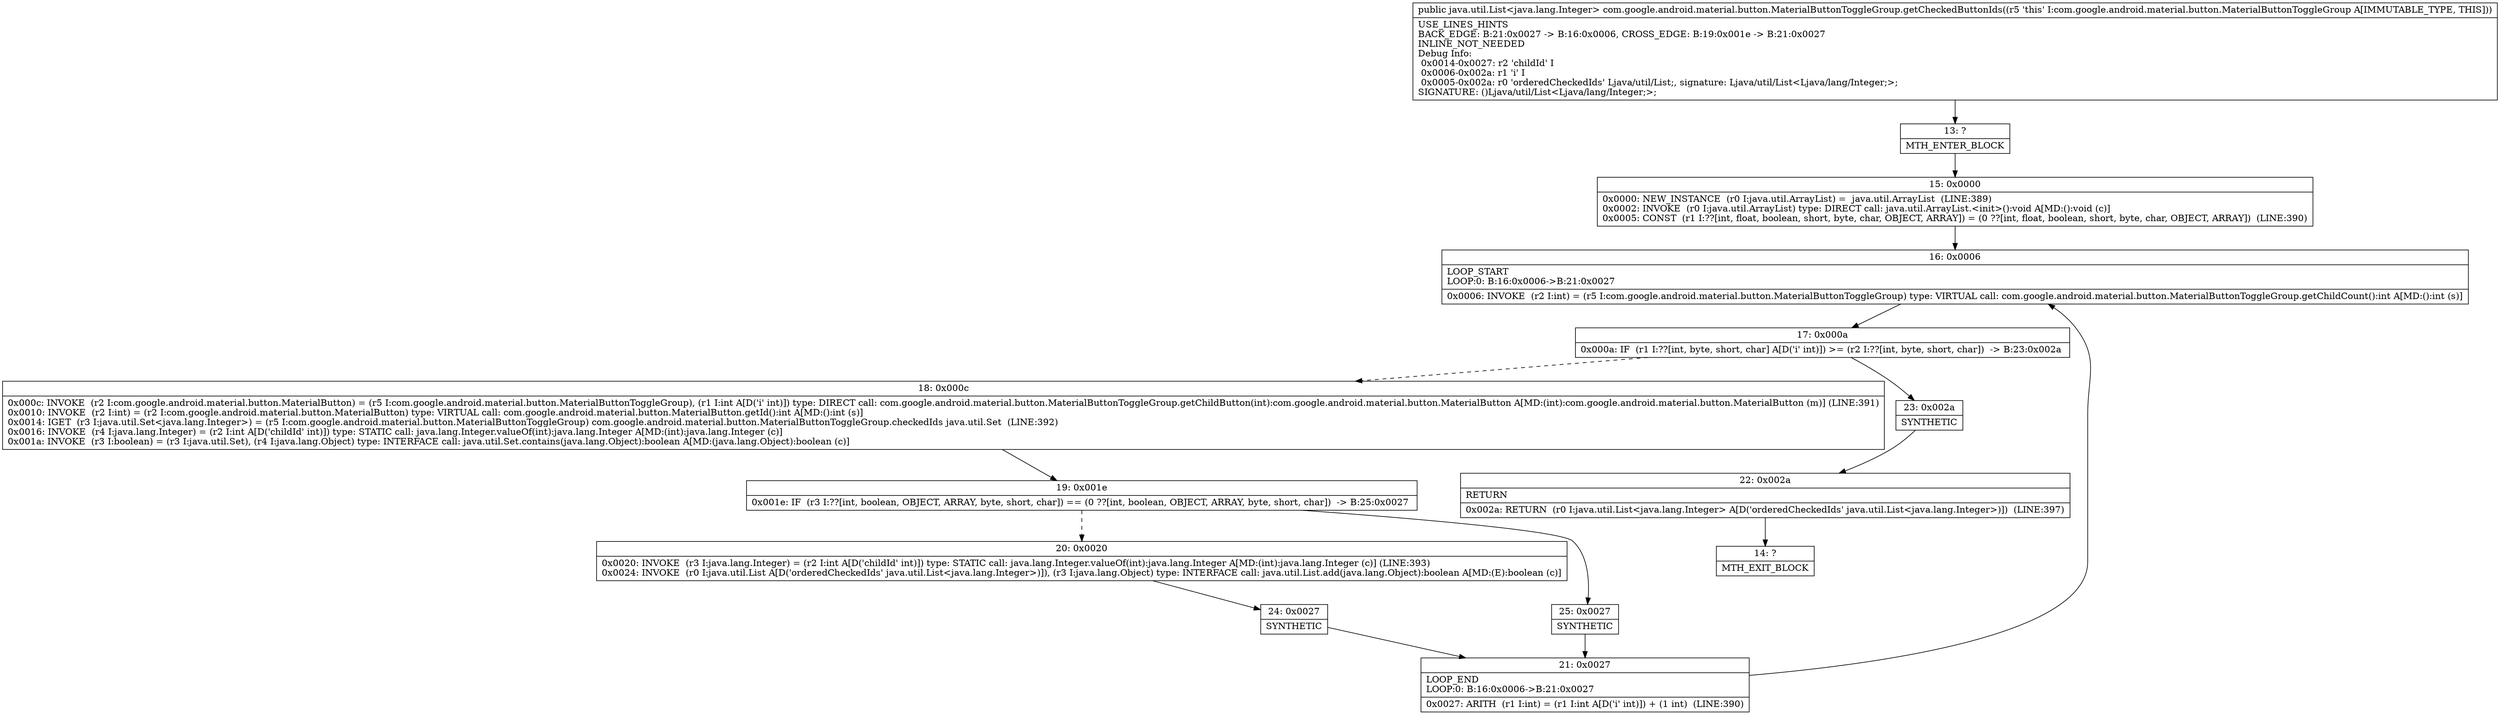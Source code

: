 digraph "CFG forcom.google.android.material.button.MaterialButtonToggleGroup.getCheckedButtonIds()Ljava\/util\/List;" {
Node_13 [shape=record,label="{13\:\ ?|MTH_ENTER_BLOCK\l}"];
Node_15 [shape=record,label="{15\:\ 0x0000|0x0000: NEW_INSTANCE  (r0 I:java.util.ArrayList) =  java.util.ArrayList  (LINE:389)\l0x0002: INVOKE  (r0 I:java.util.ArrayList) type: DIRECT call: java.util.ArrayList.\<init\>():void A[MD:():void (c)]\l0x0005: CONST  (r1 I:??[int, float, boolean, short, byte, char, OBJECT, ARRAY]) = (0 ??[int, float, boolean, short, byte, char, OBJECT, ARRAY])  (LINE:390)\l}"];
Node_16 [shape=record,label="{16\:\ 0x0006|LOOP_START\lLOOP:0: B:16:0x0006\-\>B:21:0x0027\l|0x0006: INVOKE  (r2 I:int) = (r5 I:com.google.android.material.button.MaterialButtonToggleGroup) type: VIRTUAL call: com.google.android.material.button.MaterialButtonToggleGroup.getChildCount():int A[MD:():int (s)]\l}"];
Node_17 [shape=record,label="{17\:\ 0x000a|0x000a: IF  (r1 I:??[int, byte, short, char] A[D('i' int)]) \>= (r2 I:??[int, byte, short, char])  \-\> B:23:0x002a \l}"];
Node_18 [shape=record,label="{18\:\ 0x000c|0x000c: INVOKE  (r2 I:com.google.android.material.button.MaterialButton) = (r5 I:com.google.android.material.button.MaterialButtonToggleGroup), (r1 I:int A[D('i' int)]) type: DIRECT call: com.google.android.material.button.MaterialButtonToggleGroup.getChildButton(int):com.google.android.material.button.MaterialButton A[MD:(int):com.google.android.material.button.MaterialButton (m)] (LINE:391)\l0x0010: INVOKE  (r2 I:int) = (r2 I:com.google.android.material.button.MaterialButton) type: VIRTUAL call: com.google.android.material.button.MaterialButton.getId():int A[MD:():int (s)]\l0x0014: IGET  (r3 I:java.util.Set\<java.lang.Integer\>) = (r5 I:com.google.android.material.button.MaterialButtonToggleGroup) com.google.android.material.button.MaterialButtonToggleGroup.checkedIds java.util.Set  (LINE:392)\l0x0016: INVOKE  (r4 I:java.lang.Integer) = (r2 I:int A[D('childId' int)]) type: STATIC call: java.lang.Integer.valueOf(int):java.lang.Integer A[MD:(int):java.lang.Integer (c)]\l0x001a: INVOKE  (r3 I:boolean) = (r3 I:java.util.Set), (r4 I:java.lang.Object) type: INTERFACE call: java.util.Set.contains(java.lang.Object):boolean A[MD:(java.lang.Object):boolean (c)]\l}"];
Node_19 [shape=record,label="{19\:\ 0x001e|0x001e: IF  (r3 I:??[int, boolean, OBJECT, ARRAY, byte, short, char]) == (0 ??[int, boolean, OBJECT, ARRAY, byte, short, char])  \-\> B:25:0x0027 \l}"];
Node_20 [shape=record,label="{20\:\ 0x0020|0x0020: INVOKE  (r3 I:java.lang.Integer) = (r2 I:int A[D('childId' int)]) type: STATIC call: java.lang.Integer.valueOf(int):java.lang.Integer A[MD:(int):java.lang.Integer (c)] (LINE:393)\l0x0024: INVOKE  (r0 I:java.util.List A[D('orderedCheckedIds' java.util.List\<java.lang.Integer\>)]), (r3 I:java.lang.Object) type: INTERFACE call: java.util.List.add(java.lang.Object):boolean A[MD:(E):boolean (c)]\l}"];
Node_24 [shape=record,label="{24\:\ 0x0027|SYNTHETIC\l}"];
Node_21 [shape=record,label="{21\:\ 0x0027|LOOP_END\lLOOP:0: B:16:0x0006\-\>B:21:0x0027\l|0x0027: ARITH  (r1 I:int) = (r1 I:int A[D('i' int)]) + (1 int)  (LINE:390)\l}"];
Node_25 [shape=record,label="{25\:\ 0x0027|SYNTHETIC\l}"];
Node_23 [shape=record,label="{23\:\ 0x002a|SYNTHETIC\l}"];
Node_22 [shape=record,label="{22\:\ 0x002a|RETURN\l|0x002a: RETURN  (r0 I:java.util.List\<java.lang.Integer\> A[D('orderedCheckedIds' java.util.List\<java.lang.Integer\>)])  (LINE:397)\l}"];
Node_14 [shape=record,label="{14\:\ ?|MTH_EXIT_BLOCK\l}"];
MethodNode[shape=record,label="{public java.util.List\<java.lang.Integer\> com.google.android.material.button.MaterialButtonToggleGroup.getCheckedButtonIds((r5 'this' I:com.google.android.material.button.MaterialButtonToggleGroup A[IMMUTABLE_TYPE, THIS]))  | USE_LINES_HINTS\lBACK_EDGE: B:21:0x0027 \-\> B:16:0x0006, CROSS_EDGE: B:19:0x001e \-\> B:21:0x0027\lINLINE_NOT_NEEDED\lDebug Info:\l  0x0014\-0x0027: r2 'childId' I\l  0x0006\-0x002a: r1 'i' I\l  0x0005\-0x002a: r0 'orderedCheckedIds' Ljava\/util\/List;, signature: Ljava\/util\/List\<Ljava\/lang\/Integer;\>;\lSIGNATURE: ()Ljava\/util\/List\<Ljava\/lang\/Integer;\>;\l}"];
MethodNode -> Node_13;Node_13 -> Node_15;
Node_15 -> Node_16;
Node_16 -> Node_17;
Node_17 -> Node_18[style=dashed];
Node_17 -> Node_23;
Node_18 -> Node_19;
Node_19 -> Node_20[style=dashed];
Node_19 -> Node_25;
Node_20 -> Node_24;
Node_24 -> Node_21;
Node_21 -> Node_16;
Node_25 -> Node_21;
Node_23 -> Node_22;
Node_22 -> Node_14;
}

